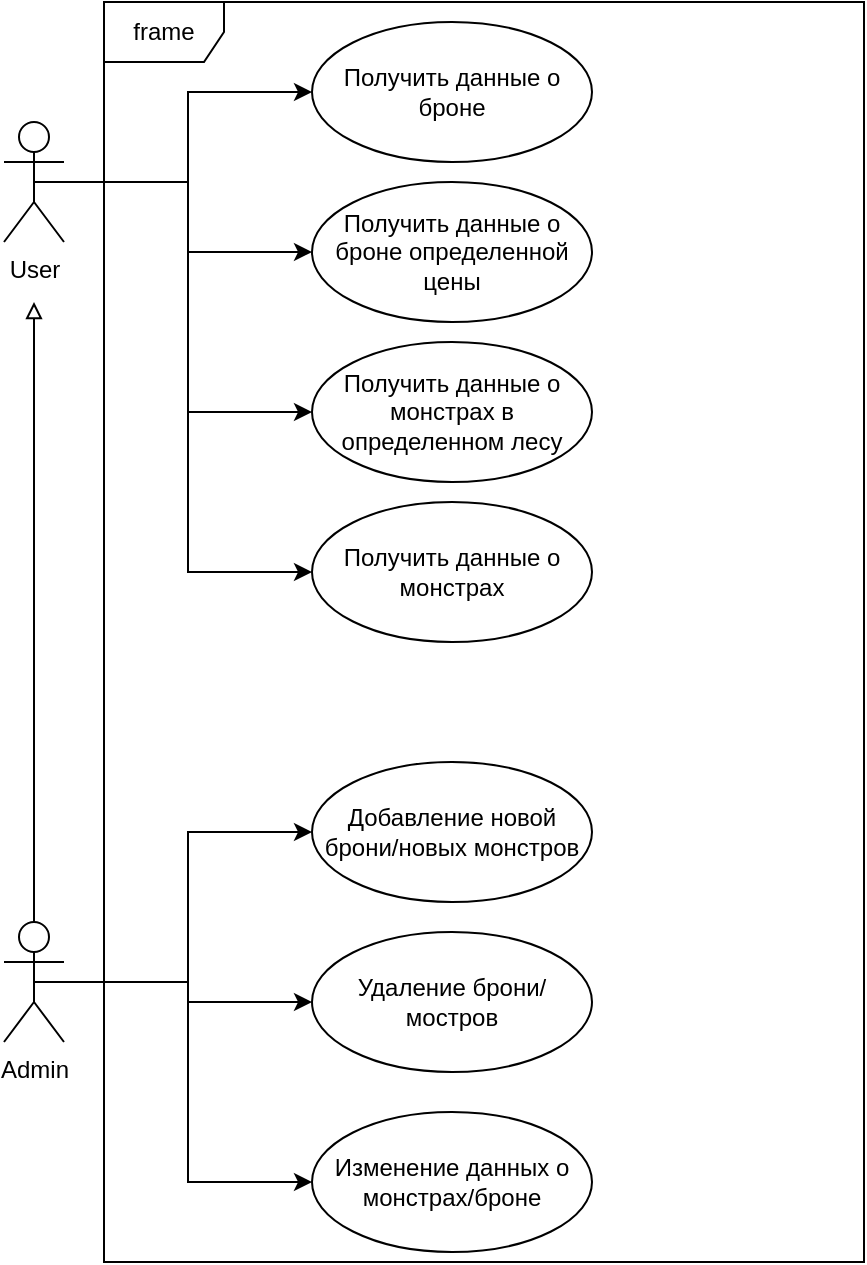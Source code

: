 <mxfile version="14.4.9" type="github">
  <diagram id="XOwMrZRLROqOZSJxTRkj" name="Page-1">
    <mxGraphModel dx="782" dy="745" grid="1" gridSize="10" guides="1" tooltips="1" connect="1" arrows="1" fold="1" page="1" pageScale="1" pageWidth="827" pageHeight="1169" math="0" shadow="0">
      <root>
        <mxCell id="0" />
        <mxCell id="1" parent="0" />
        <mxCell id="UrjzjIE9Bx_cVqQ6ayJr-6" style="edgeStyle=orthogonalEdgeStyle;rounded=0;orthogonalLoop=1;jettySize=auto;html=1;exitX=0.5;exitY=0.5;exitDx=0;exitDy=0;exitPerimeter=0;entryX=0;entryY=0.5;entryDx=0;entryDy=0;" parent="1" source="UrjzjIE9Bx_cVqQ6ayJr-1" target="UrjzjIE9Bx_cVqQ6ayJr-5" edge="1">
          <mxGeometry relative="1" as="geometry" />
        </mxCell>
        <mxCell id="UrjzjIE9Bx_cVqQ6ayJr-8" style="edgeStyle=orthogonalEdgeStyle;rounded=0;orthogonalLoop=1;jettySize=auto;html=1;exitX=0.5;exitY=0.5;exitDx=0;exitDy=0;exitPerimeter=0;entryX=0;entryY=0.5;entryDx=0;entryDy=0;" parent="1" source="UrjzjIE9Bx_cVqQ6ayJr-1" target="UrjzjIE9Bx_cVqQ6ayJr-7" edge="1">
          <mxGeometry relative="1" as="geometry" />
        </mxCell>
        <mxCell id="UrjzjIE9Bx_cVqQ6ayJr-10" style="edgeStyle=orthogonalEdgeStyle;rounded=0;orthogonalLoop=1;jettySize=auto;html=1;exitX=0.5;exitY=0.5;exitDx=0;exitDy=0;exitPerimeter=0;entryX=0;entryY=0.5;entryDx=0;entryDy=0;" parent="1" source="UrjzjIE9Bx_cVqQ6ayJr-1" target="UrjzjIE9Bx_cVqQ6ayJr-9" edge="1">
          <mxGeometry relative="1" as="geometry" />
        </mxCell>
        <mxCell id="RpiikMhmHXeJFQ6Rec86-1" style="edgeStyle=orthogonalEdgeStyle;rounded=0;orthogonalLoop=1;jettySize=auto;html=1;endArrow=block;endFill=0;" edge="1" parent="1" source="UrjzjIE9Bx_cVqQ6ayJr-1">
          <mxGeometry relative="1" as="geometry">
            <mxPoint x="135" y="150" as="targetPoint" />
          </mxGeometry>
        </mxCell>
        <mxCell id="UrjzjIE9Bx_cVqQ6ayJr-1" value="Admin" style="shape=umlActor;verticalLabelPosition=bottom;verticalAlign=top;html=1;" parent="1" vertex="1">
          <mxGeometry x="120" y="460" width="30" height="60" as="geometry" />
        </mxCell>
        <mxCell id="UrjzjIE9Bx_cVqQ6ayJr-16" style="edgeStyle=orthogonalEdgeStyle;rounded=0;orthogonalLoop=1;jettySize=auto;html=1;exitX=0.5;exitY=0.5;exitDx=0;exitDy=0;exitPerimeter=0;entryX=0;entryY=0.5;entryDx=0;entryDy=0;" parent="1" source="UrjzjIE9Bx_cVqQ6ayJr-2" target="UrjzjIE9Bx_cVqQ6ayJr-12" edge="1">
          <mxGeometry relative="1" as="geometry" />
        </mxCell>
        <mxCell id="UrjzjIE9Bx_cVqQ6ayJr-17" style="edgeStyle=orthogonalEdgeStyle;rounded=0;orthogonalLoop=1;jettySize=auto;html=1;exitX=0.5;exitY=0.5;exitDx=0;exitDy=0;exitPerimeter=0;entryX=0;entryY=0.5;entryDx=0;entryDy=0;" parent="1" source="UrjzjIE9Bx_cVqQ6ayJr-2" target="UrjzjIE9Bx_cVqQ6ayJr-13" edge="1">
          <mxGeometry relative="1" as="geometry" />
        </mxCell>
        <mxCell id="UrjzjIE9Bx_cVqQ6ayJr-18" style="edgeStyle=orthogonalEdgeStyle;rounded=0;orthogonalLoop=1;jettySize=auto;html=1;exitX=0.5;exitY=0.5;exitDx=0;exitDy=0;exitPerimeter=0;entryX=0;entryY=0.5;entryDx=0;entryDy=0;" parent="1" source="UrjzjIE9Bx_cVqQ6ayJr-2" target="UrjzjIE9Bx_cVqQ6ayJr-14" edge="1">
          <mxGeometry relative="1" as="geometry" />
        </mxCell>
        <mxCell id="UrjzjIE9Bx_cVqQ6ayJr-19" style="edgeStyle=orthogonalEdgeStyle;rounded=0;orthogonalLoop=1;jettySize=auto;html=1;exitX=0.5;exitY=0.5;exitDx=0;exitDy=0;exitPerimeter=0;entryX=0;entryY=0.5;entryDx=0;entryDy=0;" parent="1" source="UrjzjIE9Bx_cVqQ6ayJr-2" target="UrjzjIE9Bx_cVqQ6ayJr-15" edge="1">
          <mxGeometry relative="1" as="geometry" />
        </mxCell>
        <mxCell id="UrjzjIE9Bx_cVqQ6ayJr-2" value="User" style="shape=umlActor;verticalLabelPosition=bottom;verticalAlign=top;html=1;" parent="1" vertex="1">
          <mxGeometry x="120" y="60" width="30" height="60" as="geometry" />
        </mxCell>
        <mxCell id="UrjzjIE9Bx_cVqQ6ayJr-5" value="Добавление новой брони/новых монстров" style="ellipse;whiteSpace=wrap;html=1;" parent="1" vertex="1">
          <mxGeometry x="274" y="380" width="140" height="70" as="geometry" />
        </mxCell>
        <mxCell id="UrjzjIE9Bx_cVqQ6ayJr-7" value="Удаление брони/мостров" style="ellipse;whiteSpace=wrap;html=1;" parent="1" vertex="1">
          <mxGeometry x="274" y="465" width="140" height="70" as="geometry" />
        </mxCell>
        <mxCell id="UrjzjIE9Bx_cVqQ6ayJr-9" value="Изменение данных о монстрах/броне" style="ellipse;whiteSpace=wrap;html=1;" parent="1" vertex="1">
          <mxGeometry x="274" y="555" width="140" height="70" as="geometry" />
        </mxCell>
        <mxCell id="UrjzjIE9Bx_cVqQ6ayJr-12" value="Получить данные о броне" style="ellipse;whiteSpace=wrap;html=1;" parent="1" vertex="1">
          <mxGeometry x="274" y="10" width="140" height="70" as="geometry" />
        </mxCell>
        <mxCell id="UrjzjIE9Bx_cVqQ6ayJr-13" value="Получить данные о монстрах" style="ellipse;whiteSpace=wrap;html=1;" parent="1" vertex="1">
          <mxGeometry x="274" y="250" width="140" height="70" as="geometry" />
        </mxCell>
        <mxCell id="UrjzjIE9Bx_cVqQ6ayJr-14" value="Получить данные о броне определенной цены " style="ellipse;whiteSpace=wrap;html=1;" parent="1" vertex="1">
          <mxGeometry x="274" y="90" width="140" height="70" as="geometry" />
        </mxCell>
        <mxCell id="UrjzjIE9Bx_cVqQ6ayJr-15" value="Получить данные о монстрах в определенном лесу " style="ellipse;whiteSpace=wrap;html=1;" parent="1" vertex="1">
          <mxGeometry x="274" y="170" width="140" height="70" as="geometry" />
        </mxCell>
        <mxCell id="UrjzjIE9Bx_cVqQ6ayJr-20" value="frame" style="shape=umlFrame;whiteSpace=wrap;html=1;" parent="1" vertex="1">
          <mxGeometry x="170" width="380" height="630" as="geometry" />
        </mxCell>
      </root>
    </mxGraphModel>
  </diagram>
</mxfile>
